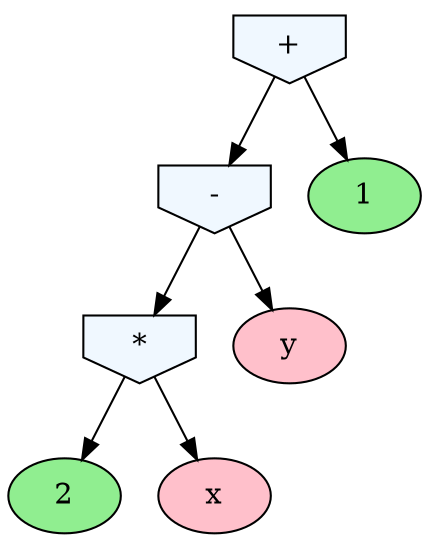 digraph expr{
node0x7fb73dc06bd0[label="+" shape=invhouse fillcolor=aliceblue style=filled]
node0x7fb73dc06bd0->node0x7fb73dc06b70
node0x7fb73dc06b70[label="-" shape=invhouse fillcolor=aliceblue style=filled]
node0x7fb73dc06b70->node0x7fb73dc06450
node0x7fb73dc06450[label="*" shape=invhouse fillcolor=aliceblue style=filled]
node0x7fb73dc06450->node0x7fb73dc06130
node0x7fb73dc06130[label="2" fillcolor=lightgreen style=filled]
node0x7fb73dc06450->node0x7fb73dc06160
node0x7fb73dc06160[label="x" fillcolor=pink style=filled]
node0x7fb73dc06b70->node0x7fb73dc06ae0
node0x7fb73dc06ae0[label="y" fillcolor=pink style=filled]
node0x7fb73dc06bd0->node0x7fb73dc06ba0
node0x7fb73dc06ba0[label="1" fillcolor=lightgreen style=filled]
}
